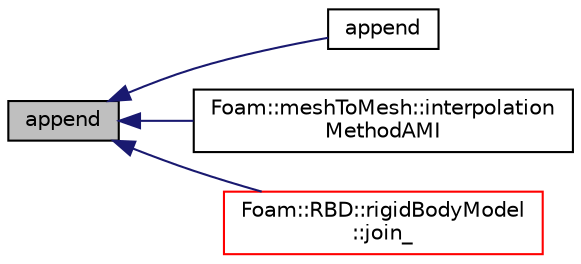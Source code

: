 digraph "append"
{
  bgcolor="transparent";
  edge [fontname="Helvetica",fontsize="10",labelfontname="Helvetica",labelfontsize="10"];
  node [fontname="Helvetica",fontsize="10",shape=record];
  rankdir="LR";
  Node1 [label="append",height=0.2,width=0.4,color="black", fillcolor="grey75", style="filled", fontcolor="black"];
  Node1 -> Node2 [dir="back",color="midnightblue",fontsize="10",style="solid",fontname="Helvetica"];
  Node2 [label="append",height=0.2,width=0.4,color="black",URL="$a02071.html#ac962bc18468cb909c9c1267fedd5eaf0"];
  Node1 -> Node3 [dir="back",color="midnightblue",fontsize="10",style="solid",fontname="Helvetica"];
  Node3 [label="Foam::meshToMesh::interpolation\lMethodAMI",height=0.2,width=0.4,color="black",URL="$a01507.html#aef7049b730f1c37232e66c147569b92b",tooltip="Conversion between mesh and patch interpolation methods. "];
  Node1 -> Node4 [dir="back",color="midnightblue",fontsize="10",style="solid",fontname="Helvetica"];
  Node4 [label="Foam::RBD::rigidBodyModel\l::join_",height=0.2,width=0.4,color="red",URL="$a02254.html#ab5cc3084af83721de12efcfb5457972b",tooltip="Join the given body to the parent with ID parentID via the given. "];
}
